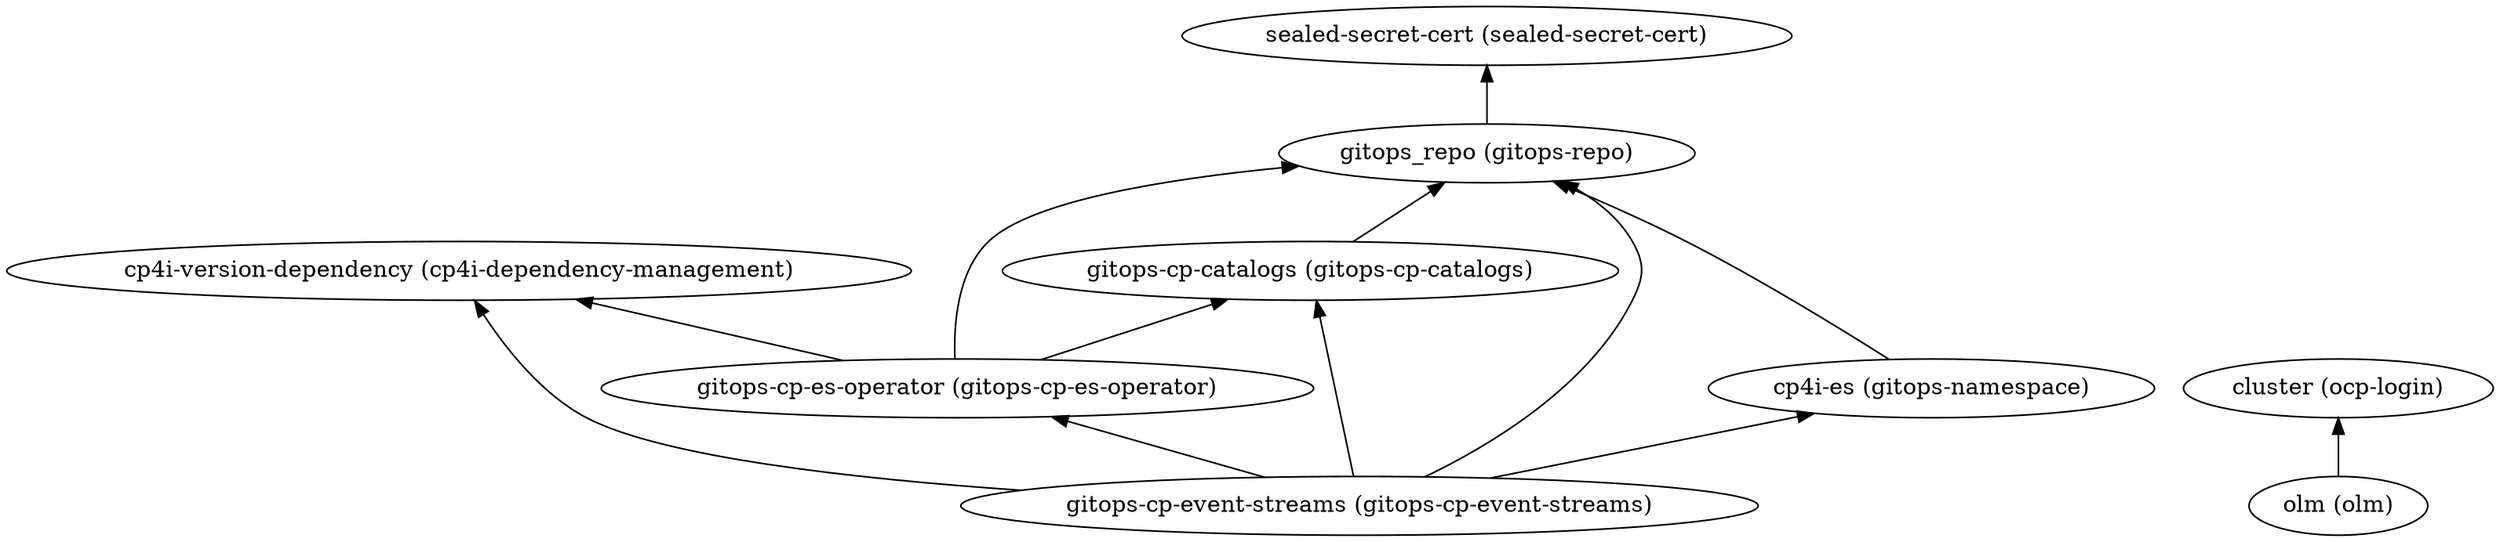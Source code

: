 digraph {
    rankdir="BT"
    "cp4i-version-dependency (cp4i-dependency-management)"
"gitops-cp-catalogs (gitops-cp-catalogs)" -> "gitops_repo (gitops-repo)"
"gitops-cp-catalogs (gitops-cp-catalogs)"
"gitops_repo (gitops-repo)" -> "sealed-secret-cert (sealed-secret-cert)"
"gitops_repo (gitops-repo)"
"sealed-secret-cert (sealed-secret-cert)"
"gitops-cp-es-operator (gitops-cp-es-operator)" -> "gitops_repo (gitops-repo)"
"gitops-cp-es-operator (gitops-cp-es-operator)" -> "gitops-cp-catalogs (gitops-cp-catalogs)"
"gitops-cp-es-operator (gitops-cp-es-operator)" -> "cp4i-version-dependency (cp4i-dependency-management)"
"gitops-cp-es-operator (gitops-cp-es-operator)"
"gitops-cp-event-streams (gitops-cp-event-streams)" -> "gitops_repo (gitops-repo)"
"gitops-cp-event-streams (gitops-cp-event-streams)" -> "gitops-cp-catalogs (gitops-cp-catalogs)"
"gitops-cp-event-streams (gitops-cp-event-streams)" -> "cp4i-version-dependency (cp4i-dependency-management)"
"gitops-cp-event-streams (gitops-cp-event-streams)" -> "cp4i-es (gitops-namespace)"
"gitops-cp-event-streams (gitops-cp-event-streams)" -> "gitops-cp-es-operator (gitops-cp-es-operator)"
"gitops-cp-event-streams (gitops-cp-event-streams)"
"cp4i-es (gitops-namespace)" -> "gitops_repo (gitops-repo)"
"cp4i-es (gitops-namespace)"
"cluster (ocp-login)"
"olm (olm)" -> "cluster (ocp-login)"
"olm (olm)"
  }